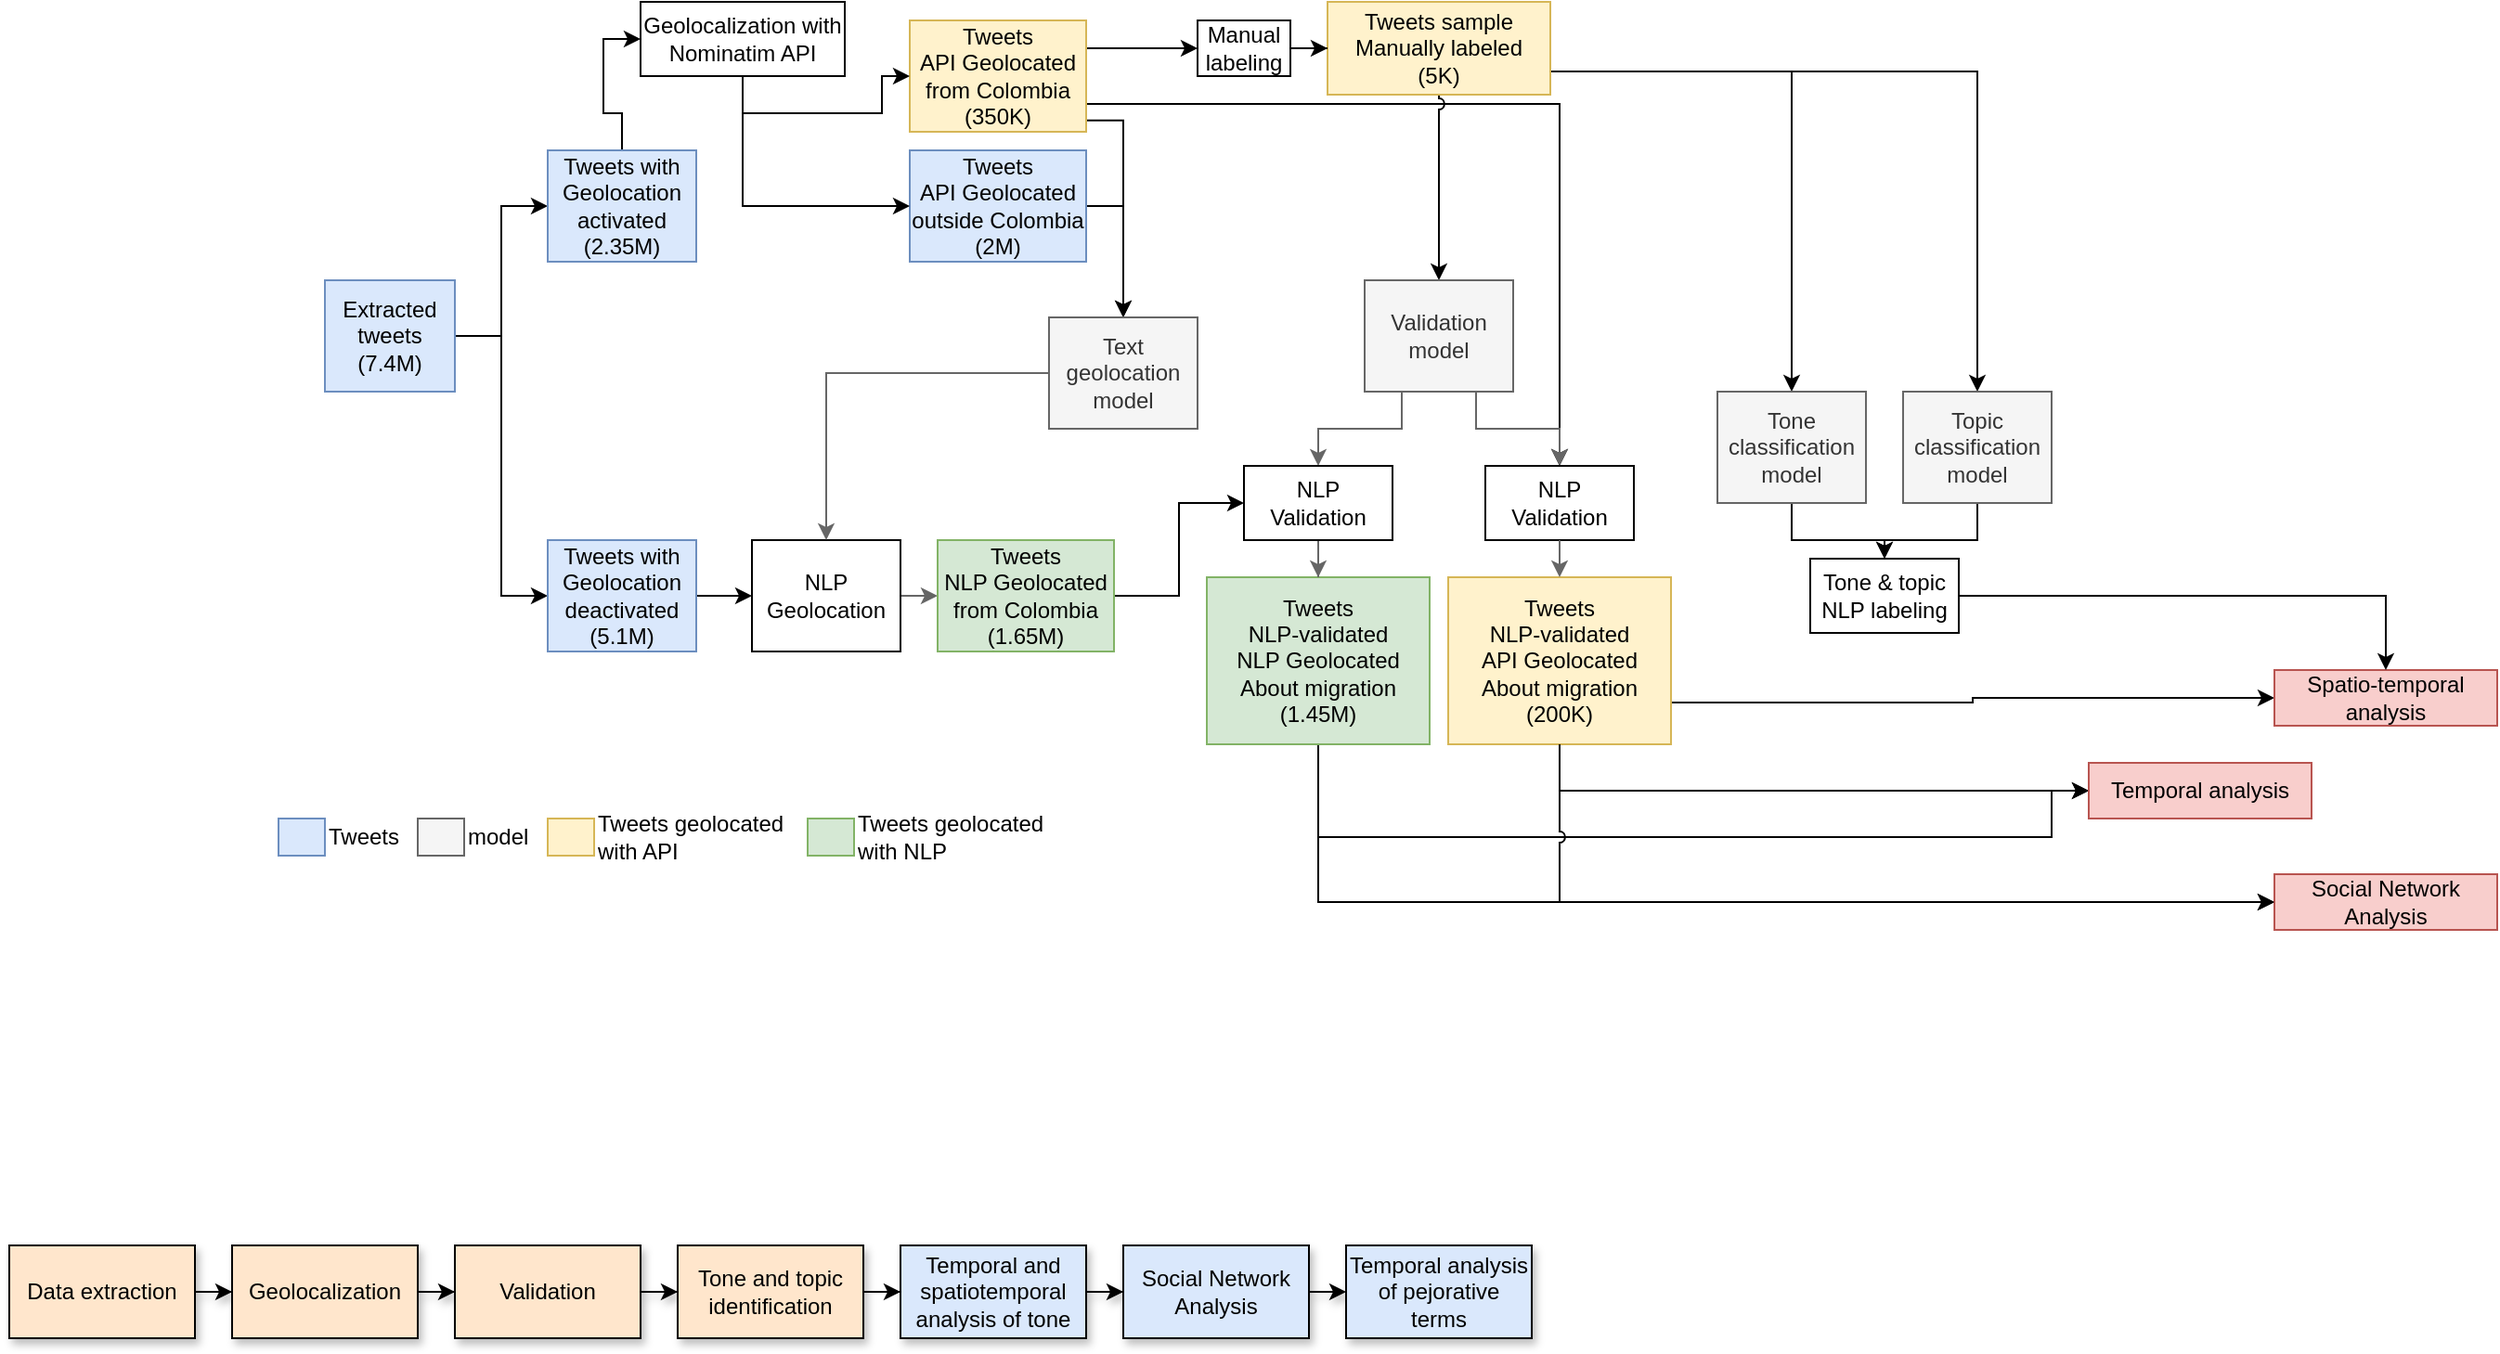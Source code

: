 <mxfile version="24.4.0" type="device">
  <diagram name="Page-1" id="wULaLUWAllJN972GKIQw">
    <mxGraphModel dx="1543" dy="654" grid="1" gridSize="10" guides="1" tooltips="1" connect="1" arrows="1" fold="1" page="0" pageScale="1" pageWidth="850" pageHeight="1100" background="#FFFFFF" math="0" shadow="0">
      <root>
        <mxCell id="0" />
        <mxCell id="1" parent="0" />
        <mxCell id="f8Yj5r3hGB6JCbBgkd2k-5" style="edgeStyle=orthogonalEdgeStyle;rounded=0;orthogonalLoop=1;jettySize=auto;html=1;exitX=1;exitY=0.5;exitDx=0;exitDy=0;entryX=0;entryY=0.5;entryDx=0;entryDy=0;fontFamily=Helvetica;fixDash=0;" parent="1" source="f8Yj5r3hGB6JCbBgkd2k-1" target="f8Yj5r3hGB6JCbBgkd2k-3" edge="1">
          <mxGeometry relative="1" as="geometry" />
        </mxCell>
        <mxCell id="f8Yj5r3hGB6JCbBgkd2k-6" style="edgeStyle=orthogonalEdgeStyle;rounded=0;orthogonalLoop=1;jettySize=auto;html=1;exitX=1;exitY=0.5;exitDx=0;exitDy=0;entryX=0;entryY=0.5;entryDx=0;entryDy=0;fontFamily=Helvetica;fixDash=0;" parent="1" source="f8Yj5r3hGB6JCbBgkd2k-1" target="f8Yj5r3hGB6JCbBgkd2k-4" edge="1">
          <mxGeometry relative="1" as="geometry" />
        </mxCell>
        <mxCell id="f8Yj5r3hGB6JCbBgkd2k-1" value="Extracted tweets&lt;div&gt;(7.4M)&lt;/div&gt;" style="rounded=0;whiteSpace=wrap;html=1;fillColor=#dae8fc;strokeColor=#6c8ebf;fontFamily=Helvetica;fixDash=0;" parent="1" vertex="1">
          <mxGeometry x="110" y="250" width="70" height="60" as="geometry" />
        </mxCell>
        <mxCell id="f8Yj5r3hGB6JCbBgkd2k-10" style="edgeStyle=orthogonalEdgeStyle;rounded=0;orthogonalLoop=1;jettySize=auto;html=1;exitX=0.5;exitY=0;exitDx=0;exitDy=0;entryX=0;entryY=0.5;entryDx=0;entryDy=0;fontFamily=Helvetica;fixDash=0;" parent="1" source="f8Yj5r3hGB6JCbBgkd2k-3" target="f8Yj5r3hGB6JCbBgkd2k-13" edge="1">
          <mxGeometry relative="1" as="geometry" />
        </mxCell>
        <mxCell id="f8Yj5r3hGB6JCbBgkd2k-3" value="&lt;div&gt;Tweets with Geolocation activated (2.35M)&lt;/div&gt;" style="rounded=0;whiteSpace=wrap;html=1;fillColor=#dae8fc;strokeColor=#6c8ebf;fontFamily=Helvetica;fixDash=0;" parent="1" vertex="1">
          <mxGeometry x="230" y="180" width="80" height="60" as="geometry" />
        </mxCell>
        <mxCell id="f8Yj5r3hGB6JCbBgkd2k-27" style="edgeStyle=orthogonalEdgeStyle;rounded=0;orthogonalLoop=1;jettySize=auto;html=1;fontFamily=Helvetica;fixDash=0;" parent="1" source="f8Yj5r3hGB6JCbBgkd2k-4" target="f8Yj5r3hGB6JCbBgkd2k-21" edge="1">
          <mxGeometry relative="1" as="geometry" />
        </mxCell>
        <mxCell id="f8Yj5r3hGB6JCbBgkd2k-4" value="&lt;div&gt;Tweets with Geolocation deactivated (5.1M)&lt;/div&gt;" style="rounded=0;whiteSpace=wrap;html=1;fillColor=#dae8fc;strokeColor=#6c8ebf;fontFamily=Helvetica;fixDash=0;" parent="1" vertex="1">
          <mxGeometry x="230" y="390" width="80" height="60" as="geometry" />
        </mxCell>
        <mxCell id="f8Yj5r3hGB6JCbBgkd2k-29" style="edgeStyle=orthogonalEdgeStyle;rounded=0;orthogonalLoop=1;jettySize=auto;html=1;exitX=0.998;exitY=0.898;exitDx=0;exitDy=0;fontFamily=Helvetica;fixDash=0;exitPerimeter=0;entryX=0.5;entryY=0;entryDx=0;entryDy=0;jumpStyle=arc;" parent="1" source="f8Yj5r3hGB6JCbBgkd2k-7" target="f8Yj5r3hGB6JCbBgkd2k-22" edge="1">
          <mxGeometry relative="1" as="geometry">
            <Array as="points">
              <mxPoint x="540" y="164" />
              <mxPoint x="540" y="270" />
            </Array>
          </mxGeometry>
        </mxCell>
        <mxCell id="f8Yj5r3hGB6JCbBgkd2k-30" style="edgeStyle=orthogonalEdgeStyle;rounded=0;orthogonalLoop=1;jettySize=auto;html=1;exitX=1;exitY=0.5;exitDx=0;exitDy=0;fontFamily=Helvetica;fixDash=0;jumpStyle=arc;" parent="1" source="f8Yj5r3hGB6JCbBgkd2k-8" target="f8Yj5r3hGB6JCbBgkd2k-22" edge="1">
          <mxGeometry relative="1" as="geometry" />
        </mxCell>
        <mxCell id="f8Yj5r3hGB6JCbBgkd2k-43" style="edgeStyle=orthogonalEdgeStyle;rounded=0;orthogonalLoop=1;jettySize=auto;html=1;exitX=1;exitY=0.25;exitDx=0;exitDy=0;entryX=0;entryY=0.5;entryDx=0;entryDy=0;enumerate=0;orthogonal=0;noJump=0;bendable=1;movable=1;fixDash=0;snapToPoint=0;" parent="1" source="f8Yj5r3hGB6JCbBgkd2k-7" target="f8Yj5r3hGB6JCbBgkd2k-42" edge="1">
          <mxGeometry relative="1" as="geometry" />
        </mxCell>
        <mxCell id="f8Yj5r3hGB6JCbBgkd2k-57" style="edgeStyle=orthogonalEdgeStyle;rounded=0;orthogonalLoop=1;jettySize=auto;html=1;entryX=0.5;entryY=0;entryDx=0;entryDy=0;noJump=0;flowAnimation=0;shadow=0;fixDash=0;exitX=1;exitY=0.75;exitDx=0;exitDy=0;snapToPoint=0;jumpStyle=arc;" parent="1" source="f8Yj5r3hGB6JCbBgkd2k-7" target="f8Yj5r3hGB6JCbBgkd2k-55" edge="1">
          <mxGeometry relative="1" as="geometry" />
        </mxCell>
        <mxCell id="f8Yj5r3hGB6JCbBgkd2k-7" value="&lt;div&gt;Tweets&lt;/div&gt;&lt;div&gt;API Geolocated from Colombia&lt;/div&gt;&lt;div&gt;(350K)&lt;/div&gt;" style="rounded=0;whiteSpace=wrap;html=1;fillColor=#fff2cc;strokeColor=#d6b656;fontFamily=Helvetica;fixDash=0;" parent="1" vertex="1">
          <mxGeometry x="425" y="110" width="95" height="60" as="geometry" />
        </mxCell>
        <mxCell id="f8Yj5r3hGB6JCbBgkd2k-8" value="&lt;div&gt;Tweets&lt;/div&gt;&lt;div&gt;API Geolocated outside Colombia&lt;/div&gt;&lt;div&gt;(2M)&lt;/div&gt;" style="rounded=0;whiteSpace=wrap;html=1;fillColor=#dae8fc;strokeColor=#6c8ebf;fontFamily=Helvetica;fixDash=0;" parent="1" vertex="1">
          <mxGeometry x="425" y="180" width="95" height="60" as="geometry" />
        </mxCell>
        <mxCell id="f8Yj5r3hGB6JCbBgkd2k-17" style="edgeStyle=orthogonalEdgeStyle;rounded=0;orthogonalLoop=1;jettySize=auto;html=1;exitX=0.5;exitY=1;exitDx=0;exitDy=0;entryX=0;entryY=0.5;entryDx=0;entryDy=0;fontFamily=Helvetica;fixDash=0;" parent="1" source="f8Yj5r3hGB6JCbBgkd2k-13" target="f8Yj5r3hGB6JCbBgkd2k-8" edge="1">
          <mxGeometry relative="1" as="geometry" />
        </mxCell>
        <mxCell id="f8Yj5r3hGB6JCbBgkd2k-19" style="edgeStyle=orthogonalEdgeStyle;rounded=0;orthogonalLoop=1;jettySize=auto;html=1;exitX=0.5;exitY=1;exitDx=0;exitDy=0;fontFamily=Helvetica;fixDash=0;" parent="1" source="f8Yj5r3hGB6JCbBgkd2k-13" target="f8Yj5r3hGB6JCbBgkd2k-7" edge="1">
          <mxGeometry relative="1" as="geometry" />
        </mxCell>
        <mxCell id="f8Yj5r3hGB6JCbBgkd2k-13" value="Geolocalization with Nominatim API" style="rounded=0;whiteSpace=wrap;html=1;fontFamily=Helvetica;fixDash=0;" parent="1" vertex="1">
          <mxGeometry x="280" y="100" width="110" height="40" as="geometry" />
        </mxCell>
        <mxCell id="f8Yj5r3hGB6JCbBgkd2k-28" style="edgeStyle=orthogonalEdgeStyle;rounded=0;orthogonalLoop=1;jettySize=auto;html=1;exitX=1;exitY=0.5;exitDx=0;exitDy=0;entryX=0;entryY=0.5;entryDx=0;entryDy=0;fontFamily=Helvetica;fixDash=0;fillColor=#f5f5f5;strokeColor=#666666;" parent="1" source="f8Yj5r3hGB6JCbBgkd2k-21" target="f8Yj5r3hGB6JCbBgkd2k-26" edge="1">
          <mxGeometry relative="1" as="geometry" />
        </mxCell>
        <mxCell id="f8Yj5r3hGB6JCbBgkd2k-21" value="&lt;div&gt;NLP Geolocation&lt;/div&gt;" style="rounded=0;whiteSpace=wrap;html=1;fontFamily=Helvetica;fixDash=0;" parent="1" vertex="1">
          <mxGeometry x="340" y="390" width="80" height="60" as="geometry" />
        </mxCell>
        <mxCell id="f8Yj5r3hGB6JCbBgkd2k-31" style="edgeStyle=orthogonalEdgeStyle;rounded=0;orthogonalLoop=1;jettySize=auto;html=1;fillColor=#f5f5f5;strokeColor=#666666;fontFamily=Helvetica;fixDash=0;" parent="1" source="f8Yj5r3hGB6JCbBgkd2k-22" target="f8Yj5r3hGB6JCbBgkd2k-21" edge="1">
          <mxGeometry relative="1" as="geometry" />
        </mxCell>
        <mxCell id="f8Yj5r3hGB6JCbBgkd2k-22" value="&lt;div&gt;Text geolocation model&lt;/div&gt;" style="rounded=0;whiteSpace=wrap;html=1;fillColor=#f5f5f5;strokeColor=#666666;fontFamily=Helvetica;fontColor=#333333;fixDash=0;" parent="1" vertex="1">
          <mxGeometry x="500" y="270" width="80" height="60" as="geometry" />
        </mxCell>
        <mxCell id="f8Yj5r3hGB6JCbBgkd2k-67" style="edgeStyle=orthogonalEdgeStyle;rounded=0;orthogonalLoop=1;jettySize=auto;html=1;entryX=0;entryY=0.5;entryDx=0;entryDy=0;" parent="1" source="f8Yj5r3hGB6JCbBgkd2k-26" target="f8Yj5r3hGB6JCbBgkd2k-66" edge="1">
          <mxGeometry relative="1" as="geometry" />
        </mxCell>
        <mxCell id="f8Yj5r3hGB6JCbBgkd2k-26" value="&lt;div&gt;Tweets&lt;/div&gt;&lt;div&gt;NLP Geolocated from Colombia&lt;/div&gt;&lt;div&gt;(1.65M)&lt;/div&gt;" style="rounded=0;whiteSpace=wrap;html=1;fillColor=#d5e8d4;strokeColor=#82b366;fontFamily=Helvetica;fixDash=0;" parent="1" vertex="1">
          <mxGeometry x="440" y="390" width="95" height="60" as="geometry" />
        </mxCell>
        <mxCell id="f8Yj5r3hGB6JCbBgkd2k-32" value="" style="rounded=0;whiteSpace=wrap;html=1;fillColor=#dae8fc;strokeColor=#6c8ebf;fontFamily=Helvetica;fixDash=0;" parent="1" vertex="1">
          <mxGeometry x="85" y="540" width="25" height="20" as="geometry" />
        </mxCell>
        <mxCell id="f8Yj5r3hGB6JCbBgkd2k-33" value="Tweets" style="text;html=1;align=left;verticalAlign=middle;whiteSpace=wrap;rounded=0;fontFamily=Helvetica;fixDash=0;" parent="1" vertex="1">
          <mxGeometry x="110" y="540" width="40" height="20" as="geometry" />
        </mxCell>
        <mxCell id="f8Yj5r3hGB6JCbBgkd2k-36" value="" style="rounded=0;whiteSpace=wrap;html=1;fillColor=#fff2cc;strokeColor=#d6b656;fontFamily=Helvetica;fixDash=0;" parent="1" vertex="1">
          <mxGeometry x="230" y="540" width="25" height="20" as="geometry" />
        </mxCell>
        <mxCell id="f8Yj5r3hGB6JCbBgkd2k-37" value="Tweets geolocated with API" style="text;html=1;align=left;verticalAlign=middle;whiteSpace=wrap;rounded=0;fontFamily=Helvetica;fixDash=0;" parent="1" vertex="1">
          <mxGeometry x="255" y="540" width="105" height="20" as="geometry" />
        </mxCell>
        <mxCell id="f8Yj5r3hGB6JCbBgkd2k-38" value="" style="rounded=0;whiteSpace=wrap;html=1;fillColor=#f5f5f5;strokeColor=#666666;fontFamily=Helvetica;fontColor=#333333;fixDash=0;" parent="1" vertex="1">
          <mxGeometry x="160" y="540" width="25" height="20" as="geometry" />
        </mxCell>
        <mxCell id="f8Yj5r3hGB6JCbBgkd2k-39" value="model" style="text;html=1;align=left;verticalAlign=middle;whiteSpace=wrap;rounded=0;fontFamily=Helvetica;fixDash=0;" parent="1" vertex="1">
          <mxGeometry x="185" y="540" width="45" height="20" as="geometry" />
        </mxCell>
        <mxCell id="f8Yj5r3hGB6JCbBgkd2k-53" style="edgeStyle=orthogonalEdgeStyle;rounded=0;orthogonalLoop=1;jettySize=auto;html=1;fixDash=0;jumpStyle=arc;" parent="1" source="f8Yj5r3hGB6JCbBgkd2k-40" target="f8Yj5r3hGB6JCbBgkd2k-51" edge="1">
          <mxGeometry relative="1" as="geometry" />
        </mxCell>
        <mxCell id="f8Yj5r3hGB6JCbBgkd2k-76" style="edgeStyle=orthogonalEdgeStyle;rounded=0;orthogonalLoop=1;jettySize=auto;html=1;exitX=1;exitY=0.75;exitDx=0;exitDy=0;" parent="1" source="f8Yj5r3hGB6JCbBgkd2k-40" target="f8Yj5r3hGB6JCbBgkd2k-73" edge="1">
          <mxGeometry relative="1" as="geometry" />
        </mxCell>
        <mxCell id="f8Yj5r3hGB6JCbBgkd2k-77" style="edgeStyle=orthogonalEdgeStyle;rounded=0;orthogonalLoop=1;jettySize=auto;html=1;exitX=1;exitY=0.75;exitDx=0;exitDy=0;" parent="1" source="f8Yj5r3hGB6JCbBgkd2k-40" target="f8Yj5r3hGB6JCbBgkd2k-74" edge="1">
          <mxGeometry relative="1" as="geometry" />
        </mxCell>
        <mxCell id="f8Yj5r3hGB6JCbBgkd2k-40" value="&lt;div&gt;Tweets sample&lt;/div&gt;&lt;div&gt;Manually labeled&lt;/div&gt;&lt;div&gt;(5K)&lt;br&gt;&lt;/div&gt;" style="rounded=0;whiteSpace=wrap;html=1;fillColor=#fff2cc;strokeColor=#d6b656;fontFamily=Helvetica;fixDash=0;" parent="1" vertex="1">
          <mxGeometry x="650" y="100" width="120" height="50" as="geometry" />
        </mxCell>
        <mxCell id="f8Yj5r3hGB6JCbBgkd2k-45" style="edgeStyle=orthogonalEdgeStyle;rounded=0;orthogonalLoop=1;jettySize=auto;html=1;fixDash=0;" parent="1" source="f8Yj5r3hGB6JCbBgkd2k-42" target="f8Yj5r3hGB6JCbBgkd2k-40" edge="1">
          <mxGeometry relative="1" as="geometry" />
        </mxCell>
        <mxCell id="f8Yj5r3hGB6JCbBgkd2k-42" value="Manual labeling" style="rounded=0;whiteSpace=wrap;html=1;fontFamily=Helvetica;fixDash=0;" parent="1" vertex="1">
          <mxGeometry x="580" y="110" width="50" height="30" as="geometry" />
        </mxCell>
        <mxCell id="f8Yj5r3hGB6JCbBgkd2k-49" value="" style="rounded=0;whiteSpace=wrap;html=1;fillColor=#d5e8d4;strokeColor=#82b366;fontFamily=Helvetica;fixDash=0;" parent="1" vertex="1">
          <mxGeometry x="370" y="540" width="25" height="20" as="geometry" />
        </mxCell>
        <mxCell id="f8Yj5r3hGB6JCbBgkd2k-50" value="Tweets geolocated with NLP" style="text;html=1;align=left;verticalAlign=middle;whiteSpace=wrap;rounded=0;fontFamily=Helvetica;fixDash=0;" parent="1" vertex="1">
          <mxGeometry x="395" y="540" width="125" height="20" as="geometry" />
        </mxCell>
        <mxCell id="f8Yj5r3hGB6JCbBgkd2k-64" style="edgeStyle=orthogonalEdgeStyle;rounded=0;orthogonalLoop=1;jettySize=auto;html=1;entryX=0.5;entryY=0;entryDx=0;entryDy=0;fillColor=#f5f5f5;strokeColor=#666666;jumpStyle=arc;exitX=0.75;exitY=1;exitDx=0;exitDy=0;" parent="1" source="f8Yj5r3hGB6JCbBgkd2k-51" target="f8Yj5r3hGB6JCbBgkd2k-55" edge="1">
          <mxGeometry relative="1" as="geometry">
            <mxPoint x="790" y="270" as="targetPoint" />
          </mxGeometry>
        </mxCell>
        <mxCell id="f8Yj5r3hGB6JCbBgkd2k-69" style="edgeStyle=orthogonalEdgeStyle;rounded=0;orthogonalLoop=1;jettySize=auto;html=1;fillColor=#f5f5f5;strokeColor=#666666;jumpStyle=arc;exitX=0.25;exitY=1;exitDx=0;exitDy=0;" parent="1" source="f8Yj5r3hGB6JCbBgkd2k-51" target="f8Yj5r3hGB6JCbBgkd2k-66" edge="1">
          <mxGeometry relative="1" as="geometry" />
        </mxCell>
        <mxCell id="f8Yj5r3hGB6JCbBgkd2k-51" value="Validation model" style="rounded=0;whiteSpace=wrap;html=1;fillColor=#f5f5f5;strokeColor=#666666;fontFamily=Helvetica;fontColor=#333333;fixDash=0;" parent="1" vertex="1">
          <mxGeometry x="670" y="250" width="80" height="60" as="geometry" />
        </mxCell>
        <mxCell id="f8Yj5r3hGB6JCbBgkd2k-129" style="edgeStyle=orthogonalEdgeStyle;rounded=0;orthogonalLoop=1;jettySize=auto;html=1;exitX=1;exitY=0.75;exitDx=0;exitDy=0;entryX=0;entryY=0.5;entryDx=0;entryDy=0;" parent="1" source="f8Yj5r3hGB6JCbBgkd2k-52" target="f8Yj5r3hGB6JCbBgkd2k-78" edge="1">
          <mxGeometry relative="1" as="geometry" />
        </mxCell>
        <mxCell id="f8Yj5r3hGB6JCbBgkd2k-132" style="edgeStyle=orthogonalEdgeStyle;rounded=0;orthogonalLoop=1;jettySize=auto;html=1;exitX=0.5;exitY=1;exitDx=0;exitDy=0;entryX=0;entryY=0.5;entryDx=0;entryDy=0;" parent="1" source="f8Yj5r3hGB6JCbBgkd2k-52" target="f8Yj5r3hGB6JCbBgkd2k-79" edge="1">
          <mxGeometry relative="1" as="geometry" />
        </mxCell>
        <mxCell id="f8Yj5r3hGB6JCbBgkd2k-52" value="&lt;div&gt;Tweets&lt;/div&gt;&lt;div&gt;NLP-validated&lt;br&gt;API Geolocated&lt;/div&gt;&lt;div&gt;&lt;span style=&quot;background-color: initial;&quot;&gt;About migration&lt;/span&gt;&lt;br&gt;&lt;/div&gt;&lt;div&gt;(200K)&lt;br&gt;&lt;/div&gt;" style="rounded=0;whiteSpace=wrap;html=1;fillColor=#fff2cc;strokeColor=#d6b656;fontFamily=Helvetica;fixDash=0;" parent="1" vertex="1">
          <mxGeometry x="715" y="410" width="120" height="90" as="geometry" />
        </mxCell>
        <mxCell id="f8Yj5r3hGB6JCbBgkd2k-55" value="&lt;div&gt;NLP Validation&lt;/div&gt;" style="rounded=0;whiteSpace=wrap;html=1;fontFamily=Helvetica;fixDash=0;" parent="1" vertex="1">
          <mxGeometry x="735" y="350" width="80" height="40" as="geometry" />
        </mxCell>
        <mxCell id="f8Yj5r3hGB6JCbBgkd2k-104" style="edgeStyle=orthogonalEdgeStyle;rounded=0;orthogonalLoop=1;jettySize=auto;html=1;exitX=0.5;exitY=1;exitDx=0;exitDy=0;entryX=0;entryY=0.5;entryDx=0;entryDy=0;" parent="1" source="f8Yj5r3hGB6JCbBgkd2k-58" target="f8Yj5r3hGB6JCbBgkd2k-80" edge="1">
          <mxGeometry relative="1" as="geometry">
            <mxPoint x="645" y="550" as="targetPoint" />
          </mxGeometry>
        </mxCell>
        <mxCell id="f8Yj5r3hGB6JCbBgkd2k-134" style="edgeStyle=orthogonalEdgeStyle;rounded=0;orthogonalLoop=1;jettySize=auto;html=1;exitX=0.5;exitY=1;exitDx=0;exitDy=0;entryX=0;entryY=0.5;entryDx=0;entryDy=0;jumpStyle=arc;" parent="1" source="f8Yj5r3hGB6JCbBgkd2k-58" target="f8Yj5r3hGB6JCbBgkd2k-79" edge="1">
          <mxGeometry relative="1" as="geometry">
            <Array as="points">
              <mxPoint x="645" y="550" />
              <mxPoint x="1040" y="550" />
            </Array>
          </mxGeometry>
        </mxCell>
        <mxCell id="f8Yj5r3hGB6JCbBgkd2k-58" value="&lt;div&gt;Tweets&lt;/div&gt;&lt;div&gt;NLP-validated&lt;br&gt;NLP Geolocated&lt;/div&gt;&lt;div&gt;About migration&lt;/div&gt;&lt;div&gt;(1.45M)&lt;br&gt;&lt;/div&gt;" style="rounded=0;whiteSpace=wrap;html=1;fillColor=#d5e8d4;strokeColor=#82b366;fontFamily=Helvetica;fixDash=0;" parent="1" vertex="1">
          <mxGeometry x="585" y="410" width="120" height="90" as="geometry" />
        </mxCell>
        <mxCell id="f8Yj5r3hGB6JCbBgkd2k-63" style="edgeStyle=orthogonalEdgeStyle;rounded=0;orthogonalLoop=1;jettySize=auto;html=1;exitX=0.5;exitY=1;exitDx=0;exitDy=0;entryX=0.5;entryY=0;entryDx=0;entryDy=0;fillColor=#f5f5f5;strokeColor=#666666;" parent="1" source="f8Yj5r3hGB6JCbBgkd2k-55" target="f8Yj5r3hGB6JCbBgkd2k-52" edge="1">
          <mxGeometry relative="1" as="geometry" />
        </mxCell>
        <mxCell id="f8Yj5r3hGB6JCbBgkd2k-68" style="edgeStyle=orthogonalEdgeStyle;rounded=0;orthogonalLoop=1;jettySize=auto;html=1;fillColor=#f5f5f5;strokeColor=#666666;" parent="1" source="f8Yj5r3hGB6JCbBgkd2k-66" target="f8Yj5r3hGB6JCbBgkd2k-58" edge="1">
          <mxGeometry relative="1" as="geometry" />
        </mxCell>
        <mxCell id="f8Yj5r3hGB6JCbBgkd2k-66" value="&lt;div&gt;NLP Validation&lt;/div&gt;" style="rounded=0;whiteSpace=wrap;html=1;fontFamily=Helvetica;fixDash=0;" parent="1" vertex="1">
          <mxGeometry x="605" y="350" width="80" height="40" as="geometry" />
        </mxCell>
        <mxCell id="f8Yj5r3hGB6JCbBgkd2k-126" style="edgeStyle=orthogonalEdgeStyle;rounded=0;orthogonalLoop=1;jettySize=auto;html=1;exitX=0.5;exitY=1;exitDx=0;exitDy=0;entryX=0.5;entryY=0;entryDx=0;entryDy=0;" parent="1" source="f8Yj5r3hGB6JCbBgkd2k-73" target="f8Yj5r3hGB6JCbBgkd2k-100" edge="1">
          <mxGeometry relative="1" as="geometry" />
        </mxCell>
        <mxCell id="f8Yj5r3hGB6JCbBgkd2k-73" value="Tone classification model" style="rounded=0;whiteSpace=wrap;html=1;fillColor=#f5f5f5;strokeColor=#666666;fontFamily=Helvetica;fontColor=#333333;fixDash=0;" parent="1" vertex="1">
          <mxGeometry x="860" y="310" width="80" height="60" as="geometry" />
        </mxCell>
        <mxCell id="f8Yj5r3hGB6JCbBgkd2k-128" style="edgeStyle=orthogonalEdgeStyle;rounded=0;orthogonalLoop=1;jettySize=auto;html=1;exitX=0.5;exitY=1;exitDx=0;exitDy=0;entryX=0.5;entryY=0;entryDx=0;entryDy=0;" parent="1" source="f8Yj5r3hGB6JCbBgkd2k-74" target="f8Yj5r3hGB6JCbBgkd2k-100" edge="1">
          <mxGeometry relative="1" as="geometry" />
        </mxCell>
        <mxCell id="f8Yj5r3hGB6JCbBgkd2k-74" value="Topic classification model" style="rounded=0;whiteSpace=wrap;html=1;fillColor=#f5f5f5;strokeColor=#666666;fontFamily=Helvetica;fontColor=#333333;fixDash=0;" parent="1" vertex="1">
          <mxGeometry x="960" y="310" width="80" height="60" as="geometry" />
        </mxCell>
        <mxCell id="f8Yj5r3hGB6JCbBgkd2k-78" value="&lt;div&gt;Spatio-temporal analysis&lt;/div&gt;" style="rounded=0;whiteSpace=wrap;html=1;fillColor=#f8cecc;strokeColor=#b85450;fontFamily=Helvetica;fixDash=0;" parent="1" vertex="1">
          <mxGeometry x="1160" y="460" width="120" height="30" as="geometry" />
        </mxCell>
        <mxCell id="f8Yj5r3hGB6JCbBgkd2k-80" value="&lt;div&gt;Social Network Analysis&lt;/div&gt;" style="rounded=0;whiteSpace=wrap;html=1;fillColor=#f8cecc;strokeColor=#b85450;fontFamily=Helvetica;fixDash=0;" parent="1" vertex="1">
          <mxGeometry x="1160" y="570" width="120" height="30" as="geometry" />
        </mxCell>
        <mxCell id="f8Yj5r3hGB6JCbBgkd2k-79" value="&lt;div&gt;Temporal analysis&lt;/div&gt;" style="rounded=0;whiteSpace=wrap;html=1;fillColor=#f8cecc;strokeColor=#b85450;fontFamily=Helvetica;fixDash=0;" parent="1" vertex="1">
          <mxGeometry x="1060" y="510" width="120" height="30" as="geometry" />
        </mxCell>
        <mxCell id="f8Yj5r3hGB6JCbBgkd2k-131" style="edgeStyle=orthogonalEdgeStyle;rounded=0;orthogonalLoop=1;jettySize=auto;html=1;entryX=0.5;entryY=0;entryDx=0;entryDy=0;" parent="1" source="f8Yj5r3hGB6JCbBgkd2k-100" target="f8Yj5r3hGB6JCbBgkd2k-78" edge="1">
          <mxGeometry relative="1" as="geometry" />
        </mxCell>
        <mxCell id="f8Yj5r3hGB6JCbBgkd2k-100" value="Tone &amp;amp; topic NLP labeling" style="rounded=0;whiteSpace=wrap;html=1;fontFamily=Helvetica;fixDash=0;" parent="1" vertex="1">
          <mxGeometry x="910" y="400" width="80" height="40" as="geometry" />
        </mxCell>
        <mxCell id="f8Yj5r3hGB6JCbBgkd2k-133" style="edgeStyle=orthogonalEdgeStyle;rounded=0;orthogonalLoop=1;jettySize=auto;html=1;exitX=0.5;exitY=1;exitDx=0;exitDy=0;entryX=0;entryY=0.5;entryDx=0;entryDy=0;jumpStyle=arc;" parent="1" source="f8Yj5r3hGB6JCbBgkd2k-52" target="f8Yj5r3hGB6JCbBgkd2k-80" edge="1">
          <mxGeometry relative="1" as="geometry">
            <mxPoint x="655" y="510" as="sourcePoint" />
            <mxPoint x="1170" y="595" as="targetPoint" />
          </mxGeometry>
        </mxCell>
        <mxCell id="f8Yj5r3hGB6JCbBgkd2k-144" style="edgeStyle=orthogonalEdgeStyle;rounded=0;orthogonalLoop=1;jettySize=auto;html=1;fillColor=#ffe6cc;strokeColor=#000000;fontColor=default;shadow=1;backgroundOutline=0;metaEdit=0;movable=1;enumerate=0;comic=0;" parent="1" source="f8Yj5r3hGB6JCbBgkd2k-135" target="f8Yj5r3hGB6JCbBgkd2k-142" edge="1">
          <mxGeometry relative="1" as="geometry" />
        </mxCell>
        <mxCell id="f8Yj5r3hGB6JCbBgkd2k-135" value="&lt;div&gt;Data extraction&lt;/div&gt;" style="rounded=0;whiteSpace=wrap;html=1;fillColor=#ffe6cc;strokeColor=#000000;fontFamily=Helvetica;fixDash=0;shadow=1;backgroundOutline=0;metaEdit=0;movable=1;enumerate=0;comic=0;" parent="1" vertex="1">
          <mxGeometry x="-60" y="770" width="100" height="50" as="geometry" />
        </mxCell>
        <mxCell id="f8Yj5r3hGB6JCbBgkd2k-139" style="edgeStyle=orthogonalEdgeStyle;rounded=0;orthogonalLoop=1;jettySize=auto;html=1;entryX=0;entryY=0.5;entryDx=0;entryDy=0;fillColor=#dae8fc;strokeColor=#000000;fontColor=default;shadow=1;backgroundOutline=0;metaEdit=0;movable=1;enumerate=0;comic=0;" parent="1" source="f8Yj5r3hGB6JCbBgkd2k-136" target="f8Yj5r3hGB6JCbBgkd2k-137" edge="1">
          <mxGeometry relative="1" as="geometry" />
        </mxCell>
        <mxCell id="f8Yj5r3hGB6JCbBgkd2k-136" value="&lt;div&gt;Temporal and spatiotemporal analysis of tone&lt;/div&gt;" style="rounded=0;whiteSpace=wrap;html=1;fillColor=#dae8fc;strokeColor=#000000;fontFamily=Helvetica;fixDash=0;shadow=1;backgroundOutline=0;metaEdit=0;movable=1;enumerate=0;comic=0;" parent="1" vertex="1">
          <mxGeometry x="420" y="770" width="100" height="50" as="geometry" />
        </mxCell>
        <mxCell id="f8Yj5r3hGB6JCbBgkd2k-137" value="&lt;div&gt;Social Network Analysis&lt;/div&gt;" style="rounded=0;whiteSpace=wrap;html=1;fillColor=#dae8fc;strokeColor=#000000;fontFamily=Helvetica;fixDash=0;shadow=1;backgroundOutline=0;metaEdit=0;movable=1;enumerate=0;comic=0;" parent="1" vertex="1">
          <mxGeometry x="540" y="770" width="100" height="50" as="geometry" />
        </mxCell>
        <mxCell id="f8Yj5r3hGB6JCbBgkd2k-140" style="edgeStyle=orthogonalEdgeStyle;rounded=0;orthogonalLoop=1;jettySize=auto;html=1;entryX=0;entryY=0.5;entryDx=0;entryDy=0;exitX=1;exitY=0.5;exitDx=0;exitDy=0;fillColor=#dae8fc;strokeColor=#000000;fontColor=default;shadow=1;backgroundOutline=0;metaEdit=0;movable=1;enumerate=0;comic=0;" parent="1" source="f8Yj5r3hGB6JCbBgkd2k-137" target="f8Yj5r3hGB6JCbBgkd2k-141" edge="1">
          <mxGeometry relative="1" as="geometry">
            <mxPoint x="530" y="800" as="sourcePoint" />
            <mxPoint x="560" y="800" as="targetPoint" />
          </mxGeometry>
        </mxCell>
        <mxCell id="f8Yj5r3hGB6JCbBgkd2k-141" value="Temporal analysis of pejorative terms" style="rounded=0;whiteSpace=wrap;html=1;fillColor=#dae8fc;strokeColor=#000000;fontFamily=Helvetica;fixDash=0;shadow=1;backgroundOutline=0;metaEdit=0;movable=1;enumerate=0;comic=0;" parent="1" vertex="1">
          <mxGeometry x="660" y="770" width="100" height="50" as="geometry" />
        </mxCell>
        <mxCell id="f8Yj5r3hGB6JCbBgkd2k-145" style="edgeStyle=orthogonalEdgeStyle;rounded=0;orthogonalLoop=1;jettySize=auto;html=1;fillColor=#ffe6cc;strokeColor=#000000;fontColor=default;shadow=1;backgroundOutline=0;metaEdit=0;movable=1;enumerate=0;comic=0;" parent="1" source="f8Yj5r3hGB6JCbBgkd2k-142" target="f8Yj5r3hGB6JCbBgkd2k-143" edge="1">
          <mxGeometry relative="1" as="geometry" />
        </mxCell>
        <mxCell id="f8Yj5r3hGB6JCbBgkd2k-142" value="&lt;div&gt;&lt;span style=&quot;background-color: initial;&quot;&gt;Geolocalization&lt;/span&gt;&lt;br&gt;&lt;/div&gt;" style="rounded=0;whiteSpace=wrap;html=1;fillColor=#ffe6cc;strokeColor=#000000;fontFamily=Helvetica;fixDash=0;shadow=1;backgroundOutline=0;metaEdit=0;movable=1;enumerate=0;comic=0;" parent="1" vertex="1">
          <mxGeometry x="60" y="770" width="100" height="50" as="geometry" />
        </mxCell>
        <mxCell id="f8Yj5r3hGB6JCbBgkd2k-146" style="edgeStyle=orthogonalEdgeStyle;rounded=0;orthogonalLoop=1;jettySize=auto;html=1;fillColor=#dae8fc;strokeColor=#000000;fontColor=default;shadow=1;backgroundOutline=0;metaEdit=0;movable=1;enumerate=0;comic=0;entryX=0;entryY=0.5;entryDx=0;entryDy=0;" parent="1" source="f8Yj5r3hGB6JCbBgkd2k-143" target="4uJu7mMU5wrBrg3wGK5X-1" edge="1">
          <mxGeometry relative="1" as="geometry">
            <mxPoint x="290" y="830" as="targetPoint" />
          </mxGeometry>
        </mxCell>
        <mxCell id="f8Yj5r3hGB6JCbBgkd2k-143" value="Validation" style="rounded=0;whiteSpace=wrap;html=1;fillColor=#ffe6cc;strokeColor=#000000;fontFamily=Helvetica;fixDash=0;shadow=1;backgroundOutline=0;metaEdit=0;movable=1;enumerate=0;comic=0;" parent="1" vertex="1">
          <mxGeometry x="180" y="770" width="100" height="50" as="geometry" />
        </mxCell>
        <mxCell id="4uJu7mMU5wrBrg3wGK5X-2" style="edgeStyle=orthogonalEdgeStyle;rounded=0;orthogonalLoop=1;jettySize=auto;html=1;exitX=1;exitY=0.5;exitDx=0;exitDy=0;" edge="1" parent="1" source="4uJu7mMU5wrBrg3wGK5X-1" target="f8Yj5r3hGB6JCbBgkd2k-136">
          <mxGeometry relative="1" as="geometry" />
        </mxCell>
        <mxCell id="4uJu7mMU5wrBrg3wGK5X-1" value="&lt;div&gt;Tone and topic identification&lt;/div&gt;" style="rounded=0;whiteSpace=wrap;html=1;fillColor=#ffe6cc;strokeColor=#000000;fontFamily=Helvetica;fixDash=0;shadow=1;backgroundOutline=0;metaEdit=0;movable=1;enumerate=0;comic=0;" vertex="1" parent="1">
          <mxGeometry x="300" y="770" width="100" height="50" as="geometry" />
        </mxCell>
      </root>
    </mxGraphModel>
  </diagram>
</mxfile>
